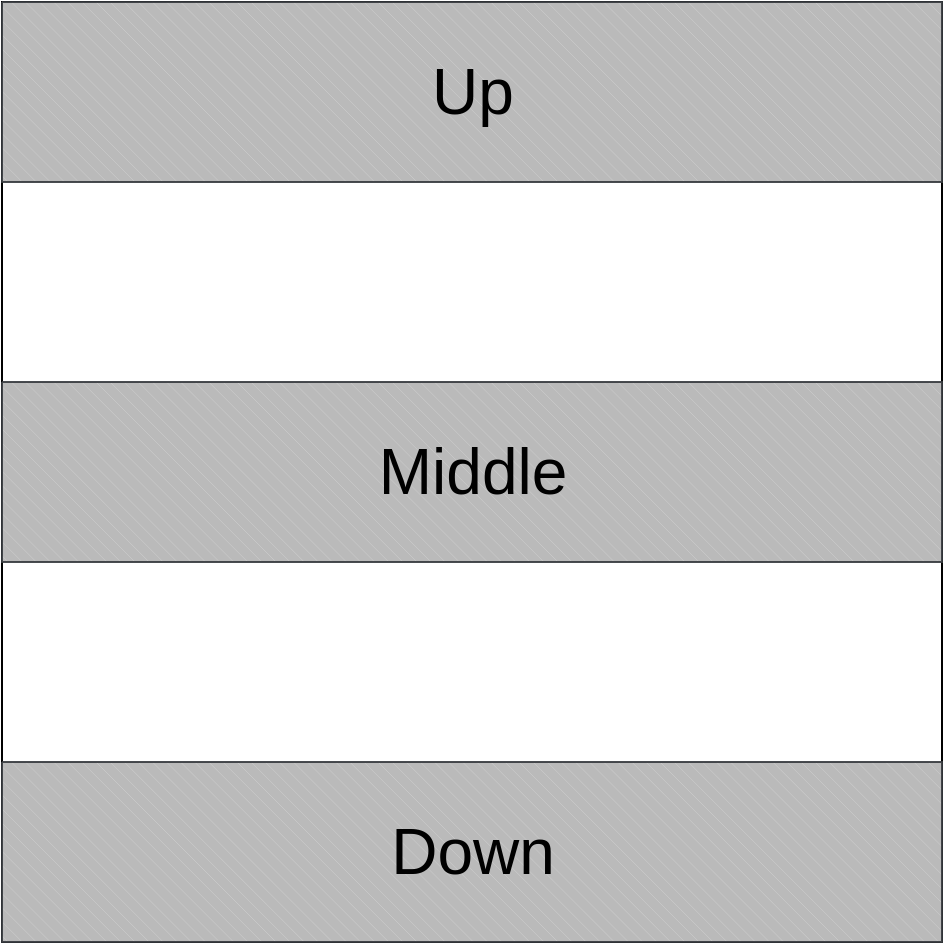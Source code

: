 <mxfile version="18.0.7" type="github">
  <diagram id="940h72TAFRWvwE1jenNQ" name="Page-1">
    <mxGraphModel dx="1991" dy="1015" grid="1" gridSize="10" guides="1" tooltips="1" connect="1" arrows="1" fold="1" page="1" pageScale="1" pageWidth="827" pageHeight="1169" math="0" shadow="0">
      <root>
        <mxCell id="0" />
        <mxCell id="1" parent="0" />
        <mxCell id="iiPWbYbfVNVA2-8KycBN-1" value="" style="whiteSpace=wrap;html=1;aspect=fixed;" vertex="1" parent="1">
          <mxGeometry x="179" y="190" width="470" height="470" as="geometry" />
        </mxCell>
        <mxCell id="iiPWbYbfVNVA2-8KycBN-4" value="" style="verticalLabelPosition=bottom;verticalAlign=top;html=1;shape=mxgraph.basic.patternFillRect;fillStyle=diagRev;step=5;fillStrokeWidth=0.2;fillStrokeColor=#dddddd;strokeWidth=1;opacity=90;spacing=2;fontSize=12;fillColor=#B3B3B3;strokeColor=#36393d;" vertex="1" parent="1">
          <mxGeometry x="179" y="380" width="470" height="90" as="geometry" />
        </mxCell>
        <mxCell id="iiPWbYbfVNVA2-8KycBN-6" value="" style="verticalLabelPosition=bottom;verticalAlign=top;html=1;shape=mxgraph.basic.patternFillRect;fillStyle=diagRev;step=5;fillStrokeWidth=0.2;fillStrokeColor=#dddddd;strokeWidth=1;opacity=90;spacing=2;horizontal=1;fillColor=#B3B3B3;strokeColor=#36393d;" vertex="1" parent="1">
          <mxGeometry x="179" y="190" width="470" height="90" as="geometry" />
        </mxCell>
        <mxCell id="iiPWbYbfVNVA2-8KycBN-7" value="" style="verticalLabelPosition=bottom;verticalAlign=top;html=1;shape=mxgraph.basic.patternFillRect;fillStyle=diagRev;step=5;fillStrokeWidth=0.2;fillStrokeColor=#dddddd;strokeWidth=1;opacity=90;spacing=2;fillColor=#B3B3B3;strokeColor=#36393d;" vertex="1" parent="1">
          <mxGeometry x="179" y="570" width="470" height="90" as="geometry" />
        </mxCell>
        <mxCell id="iiPWbYbfVNVA2-8KycBN-8" value="&lt;font style=&quot;font-size: 32px;&quot;&gt;Up&lt;/font&gt;" style="text;html=1;align=center;verticalAlign=middle;resizable=0;points=[];autosize=1;strokeColor=none;fillColor=none;fontSize=12;" vertex="1" parent="1">
          <mxGeometry x="384" y="220" width="60" height="30" as="geometry" />
        </mxCell>
        <mxCell id="iiPWbYbfVNVA2-8KycBN-9" value="&lt;font style=&quot;font-size: 32px;&quot;&gt;Middle&lt;/font&gt;" style="text;html=1;align=center;verticalAlign=middle;resizable=0;points=[];autosize=1;strokeColor=none;fillColor=none;fontSize=12;" vertex="1" parent="1">
          <mxGeometry x="359" y="410" width="110" height="30" as="geometry" />
        </mxCell>
        <mxCell id="iiPWbYbfVNVA2-8KycBN-10" value="&lt;font style=&quot;font-size: 32px;&quot;&gt;Down&lt;/font&gt;" style="text;html=1;align=center;verticalAlign=middle;resizable=0;points=[];autosize=1;strokeColor=none;fillColor=none;fontSize=12;" vertex="1" parent="1">
          <mxGeometry x="364" y="600" width="100" height="30" as="geometry" />
        </mxCell>
      </root>
    </mxGraphModel>
  </diagram>
</mxfile>
